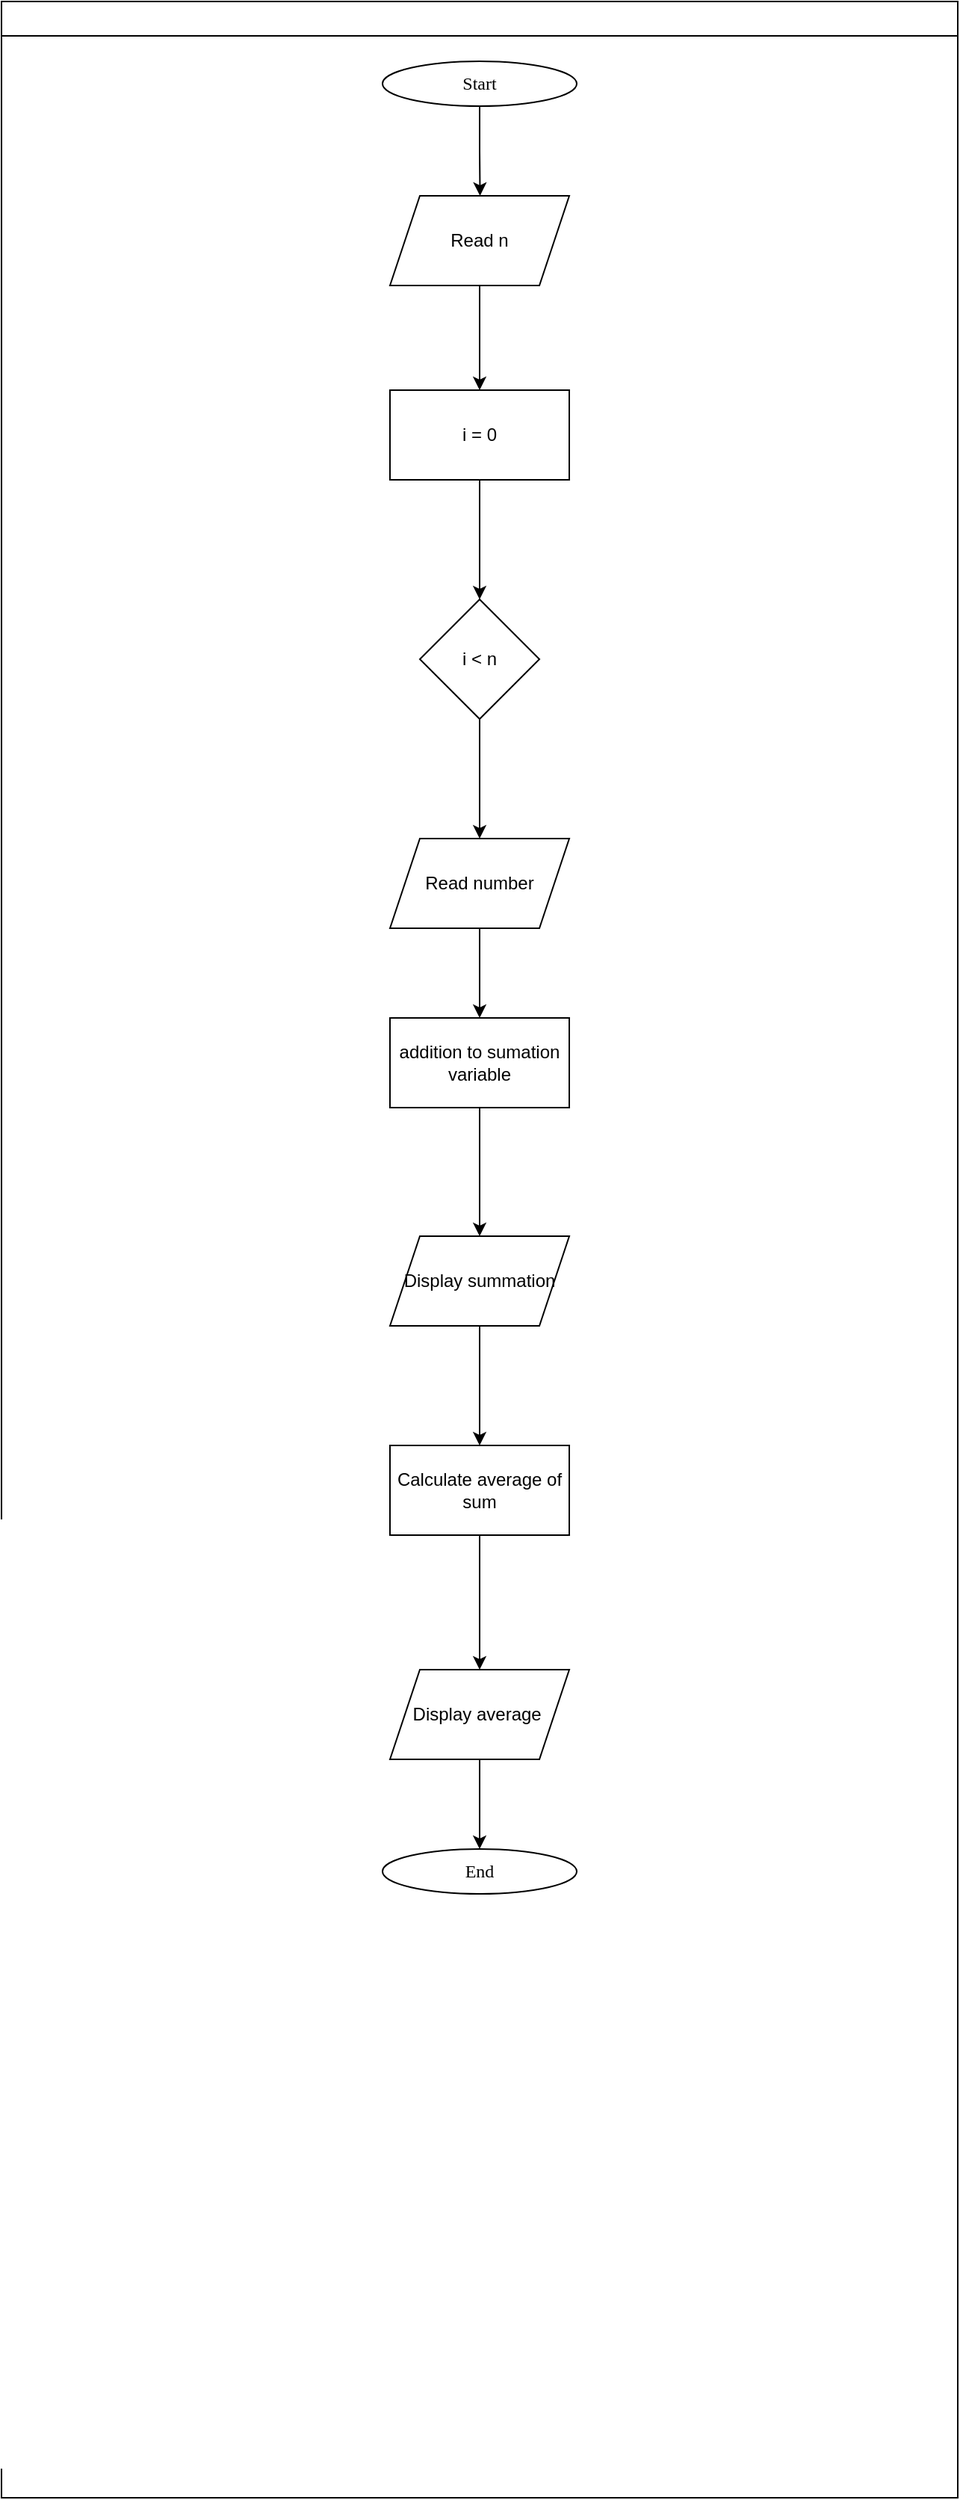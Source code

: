 <mxfile version="25.0.3">
  <diagram id="C5RBs43oDa-KdzZeNtuy" name="Page-1">
    <mxGraphModel dx="1699" dy="477" grid="1" gridSize="10" guides="1" tooltips="1" connect="1" arrows="1" fold="1" page="1" pageScale="1" pageWidth="827" pageHeight="1169" math="0" shadow="0">
      <root>
        <mxCell id="WIyWlLk6GJQsqaUBKTNV-0" />
        <mxCell id="WIyWlLk6GJQsqaUBKTNV-1" parent="WIyWlLk6GJQsqaUBKTNV-0" />
        <mxCell id="mvioNwK95yMqdUQ73LqQ-36" value="" style="swimlane;fontFamily=Sarabun;fontSource=https%3A%2F%2Ffonts.googleapis.com%2Fcss%3Ffamily%3DSarabun;" parent="WIyWlLk6GJQsqaUBKTNV-1" vertex="1">
          <mxGeometry x="-740" y="84" width="640" height="1670" as="geometry" />
        </mxCell>
        <mxCell id="JBCHaNcfTczLMrVH9G6V-0" style="edgeStyle=orthogonalEdgeStyle;rounded=0;orthogonalLoop=1;jettySize=auto;html=1;exitX=0.5;exitY=1;exitDx=0;exitDy=0;" parent="mvioNwK95yMqdUQ73LqQ-36" source="mvioNwK95yMqdUQ73LqQ-35" edge="1">
          <mxGeometry relative="1" as="geometry">
            <mxPoint x="320.276" y="130" as="targetPoint" />
          </mxGeometry>
        </mxCell>
        <mxCell id="mvioNwK95yMqdUQ73LqQ-35" value="&lt;font data-font-src=&quot;https://fonts.googleapis.com/css?family=Sarabun&quot; face=&quot;Sarabun&quot;&gt;Start&lt;/font&gt;" style="ellipse;whiteSpace=wrap;html=1;" parent="mvioNwK95yMqdUQ73LqQ-36" vertex="1">
          <mxGeometry x="255" y="40" width="130" height="30" as="geometry" />
        </mxCell>
        <mxCell id="kpaMVHnlk36DH0ghJg2t-1" style="edgeStyle=orthogonalEdgeStyle;rounded=0;orthogonalLoop=1;jettySize=auto;html=1;" edge="1" parent="mvioNwK95yMqdUQ73LqQ-36" source="kpaMVHnlk36DH0ghJg2t-0">
          <mxGeometry relative="1" as="geometry">
            <mxPoint x="320" y="260" as="targetPoint" />
          </mxGeometry>
        </mxCell>
        <mxCell id="kpaMVHnlk36DH0ghJg2t-0" value="Read n" style="shape=parallelogram;perimeter=parallelogramPerimeter;whiteSpace=wrap;html=1;fixedSize=1;" vertex="1" parent="mvioNwK95yMqdUQ73LqQ-36">
          <mxGeometry x="260" y="130" width="120" height="60" as="geometry" />
        </mxCell>
        <mxCell id="kpaMVHnlk36DH0ghJg2t-4" style="edgeStyle=orthogonalEdgeStyle;rounded=0;orthogonalLoop=1;jettySize=auto;html=1;" edge="1" parent="mvioNwK95yMqdUQ73LqQ-36" source="kpaMVHnlk36DH0ghJg2t-2">
          <mxGeometry relative="1" as="geometry">
            <mxPoint x="320" y="400" as="targetPoint" />
          </mxGeometry>
        </mxCell>
        <mxCell id="kpaMVHnlk36DH0ghJg2t-2" value="i = 0" style="rounded=0;whiteSpace=wrap;html=1;" vertex="1" parent="mvioNwK95yMqdUQ73LqQ-36">
          <mxGeometry x="260" y="260" width="120" height="60" as="geometry" />
        </mxCell>
        <mxCell id="kpaMVHnlk36DH0ghJg2t-6" style="edgeStyle=orthogonalEdgeStyle;rounded=0;orthogonalLoop=1;jettySize=auto;html=1;" edge="1" parent="mvioNwK95yMqdUQ73LqQ-36" source="kpaMVHnlk36DH0ghJg2t-3">
          <mxGeometry relative="1" as="geometry">
            <mxPoint x="320" y="560" as="targetPoint" />
          </mxGeometry>
        </mxCell>
        <mxCell id="kpaMVHnlk36DH0ghJg2t-3" value="i &amp;lt; n" style="rhombus;whiteSpace=wrap;html=1;" vertex="1" parent="mvioNwK95yMqdUQ73LqQ-36">
          <mxGeometry x="280" y="400" width="80" height="80" as="geometry" />
        </mxCell>
        <mxCell id="kpaMVHnlk36DH0ghJg2t-8" style="edgeStyle=orthogonalEdgeStyle;rounded=0;orthogonalLoop=1;jettySize=auto;html=1;" edge="1" parent="mvioNwK95yMqdUQ73LqQ-36" source="kpaMVHnlk36DH0ghJg2t-7">
          <mxGeometry relative="1" as="geometry">
            <mxPoint x="320" y="680" as="targetPoint" />
          </mxGeometry>
        </mxCell>
        <mxCell id="kpaMVHnlk36DH0ghJg2t-7" value="Read number" style="shape=parallelogram;perimeter=parallelogramPerimeter;whiteSpace=wrap;html=1;fixedSize=1;" vertex="1" parent="mvioNwK95yMqdUQ73LqQ-36">
          <mxGeometry x="260" y="560" width="120" height="60" as="geometry" />
        </mxCell>
        <mxCell id="kpaMVHnlk36DH0ghJg2t-10" style="edgeStyle=orthogonalEdgeStyle;rounded=0;orthogonalLoop=1;jettySize=auto;html=1;" edge="1" parent="mvioNwK95yMqdUQ73LqQ-36" source="kpaMVHnlk36DH0ghJg2t-9">
          <mxGeometry relative="1" as="geometry">
            <mxPoint x="320" y="826" as="targetPoint" />
          </mxGeometry>
        </mxCell>
        <mxCell id="kpaMVHnlk36DH0ghJg2t-9" value="&lt;br&gt;addition to sumation variable&lt;div&gt;&lt;br&gt;&lt;/div&gt;" style="rounded=0;whiteSpace=wrap;html=1;" vertex="1" parent="mvioNwK95yMqdUQ73LqQ-36">
          <mxGeometry x="260" y="680" width="120" height="60" as="geometry" />
        </mxCell>
        <mxCell id="kpaMVHnlk36DH0ghJg2t-12" style="edgeStyle=orthogonalEdgeStyle;rounded=0;orthogonalLoop=1;jettySize=auto;html=1;" edge="1" parent="mvioNwK95yMqdUQ73LqQ-36" source="kpaMVHnlk36DH0ghJg2t-11">
          <mxGeometry relative="1" as="geometry">
            <mxPoint x="320" y="966" as="targetPoint" />
          </mxGeometry>
        </mxCell>
        <mxCell id="kpaMVHnlk36DH0ghJg2t-11" value="Display summation" style="shape=parallelogram;perimeter=parallelogramPerimeter;whiteSpace=wrap;html=1;fixedSize=1;" vertex="1" parent="mvioNwK95yMqdUQ73LqQ-36">
          <mxGeometry x="260" y="826" width="120" height="60" as="geometry" />
        </mxCell>
        <mxCell id="kpaMVHnlk36DH0ghJg2t-14" style="edgeStyle=orthogonalEdgeStyle;rounded=0;orthogonalLoop=1;jettySize=auto;html=1;" edge="1" parent="mvioNwK95yMqdUQ73LqQ-36" source="kpaMVHnlk36DH0ghJg2t-13">
          <mxGeometry relative="1" as="geometry">
            <mxPoint x="320" y="1116" as="targetPoint" />
          </mxGeometry>
        </mxCell>
        <mxCell id="kpaMVHnlk36DH0ghJg2t-13" value="Calculate average of sum" style="rounded=0;whiteSpace=wrap;html=1;" vertex="1" parent="mvioNwK95yMqdUQ73LqQ-36">
          <mxGeometry x="260" y="966" width="120" height="60" as="geometry" />
        </mxCell>
        <mxCell id="kpaMVHnlk36DH0ghJg2t-16" style="edgeStyle=orthogonalEdgeStyle;rounded=0;orthogonalLoop=1;jettySize=auto;html=1;" edge="1" parent="mvioNwK95yMqdUQ73LqQ-36" source="kpaMVHnlk36DH0ghJg2t-15">
          <mxGeometry relative="1" as="geometry">
            <mxPoint x="320" y="1236" as="targetPoint" />
          </mxGeometry>
        </mxCell>
        <mxCell id="kpaMVHnlk36DH0ghJg2t-15" value="Display average&amp;nbsp;" style="shape=parallelogram;perimeter=parallelogramPerimeter;whiteSpace=wrap;html=1;fixedSize=1;" vertex="1" parent="mvioNwK95yMqdUQ73LqQ-36">
          <mxGeometry x="260" y="1116" width="120" height="60" as="geometry" />
        </mxCell>
        <mxCell id="kpaMVHnlk36DH0ghJg2t-17" value="&lt;font data-font-src=&quot;https://fonts.googleapis.com/css?family=Sarabun&quot; face=&quot;Sarabun&quot;&gt;End&lt;/font&gt;" style="ellipse;whiteSpace=wrap;html=1;" vertex="1" parent="mvioNwK95yMqdUQ73LqQ-36">
          <mxGeometry x="255" y="1236" width="130" height="30" as="geometry" />
        </mxCell>
      </root>
    </mxGraphModel>
  </diagram>
</mxfile>
